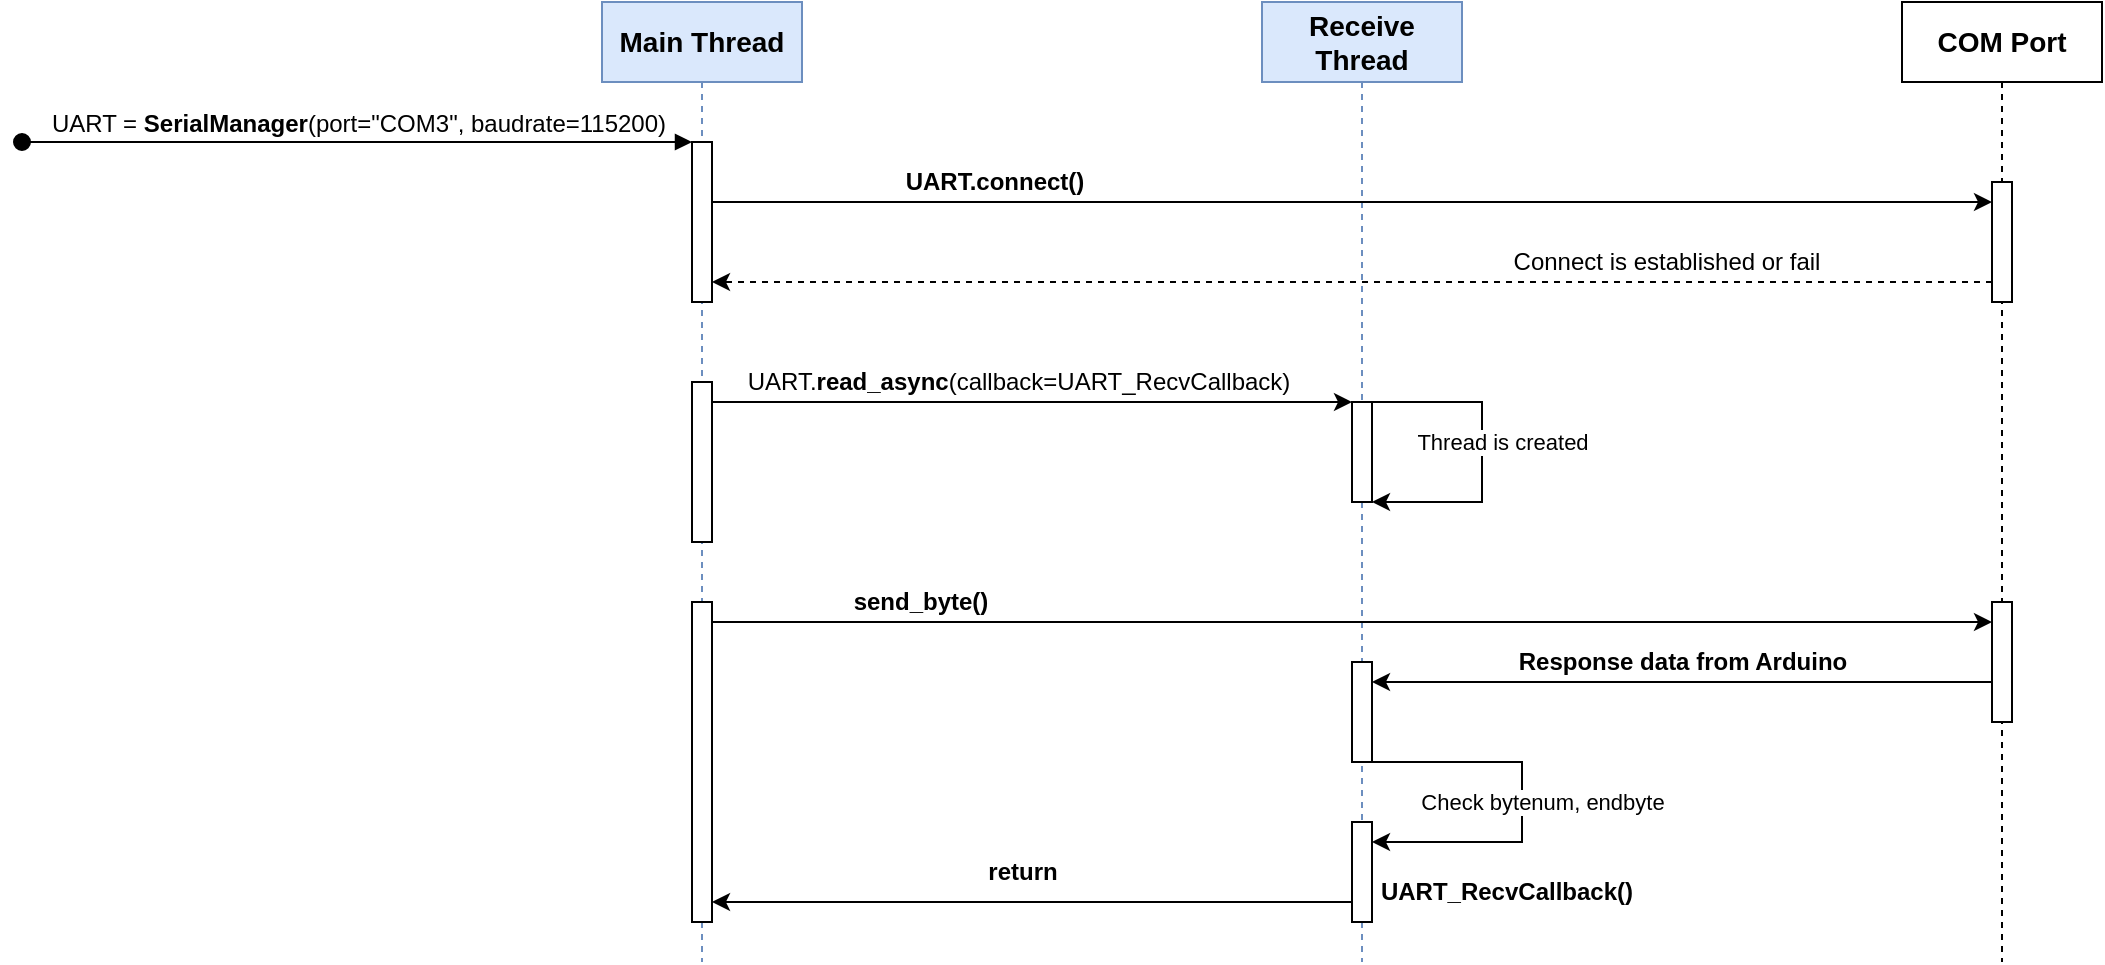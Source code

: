 <mxfile version="25.0.3">
  <diagram name="Page-1" id="2YBvvXClWsGukQMizWep">
    <mxGraphModel dx="1050" dy="522" grid="1" gridSize="10" guides="1" tooltips="1" connect="1" arrows="1" fold="1" page="1" pageScale="1" pageWidth="850" pageHeight="1100" math="0" shadow="0">
      <root>
        <mxCell id="0" />
        <mxCell id="1" parent="0" />
        <mxCell id="aM9ryv3xv72pqoxQDRHE-1" value="&lt;span style=&quot;font-size: 14px;&quot;&gt;Main Thread&lt;/span&gt;" style="shape=umlLifeline;perimeter=lifelinePerimeter;whiteSpace=wrap;html=1;container=0;dropTarget=0;collapsible=0;recursiveResize=0;outlineConnect=0;portConstraint=eastwest;newEdgeStyle={&quot;edgeStyle&quot;:&quot;elbowEdgeStyle&quot;,&quot;elbow&quot;:&quot;vertical&quot;,&quot;curved&quot;:0,&quot;rounded&quot;:0};fontStyle=1;fillColor=#dae8fc;strokeColor=#6c8ebf;" parent="1" vertex="1">
          <mxGeometry x="330" y="50" width="100" height="480" as="geometry" />
        </mxCell>
        <mxCell id="aM9ryv3xv72pqoxQDRHE-2" value="" style="html=1;points=[];perimeter=orthogonalPerimeter;outlineConnect=0;targetShapes=umlLifeline;portConstraint=eastwest;newEdgeStyle={&quot;edgeStyle&quot;:&quot;elbowEdgeStyle&quot;,&quot;elbow&quot;:&quot;vertical&quot;,&quot;curved&quot;:0,&quot;rounded&quot;:0};" parent="aM9ryv3xv72pqoxQDRHE-1" vertex="1">
          <mxGeometry x="45" y="70" width="10" height="80" as="geometry" />
        </mxCell>
        <mxCell id="aM9ryv3xv72pqoxQDRHE-3" value="&lt;font style=&quot;font-size: 12px;&quot;&gt;UART = &lt;b&gt;SerialManager&lt;/b&gt;(port=&quot;COM3&quot;, baudrate=115200)&lt;/font&gt;" style="html=1;verticalAlign=bottom;startArrow=oval;endArrow=block;startSize=8;edgeStyle=elbowEdgeStyle;elbow=vertical;curved=0;rounded=0;" parent="aM9ryv3xv72pqoxQDRHE-1" target="aM9ryv3xv72pqoxQDRHE-2" edge="1">
          <mxGeometry relative="1" as="geometry">
            <mxPoint x="-290" y="70" as="sourcePoint" />
          </mxGeometry>
        </mxCell>
        <mxCell id="Df8P7c9lLv4ymBGf79Lj-8" value="" style="html=1;points=[];perimeter=orthogonalPerimeter;outlineConnect=0;targetShapes=umlLifeline;portConstraint=eastwest;newEdgeStyle={&quot;edgeStyle&quot;:&quot;elbowEdgeStyle&quot;,&quot;elbow&quot;:&quot;vertical&quot;,&quot;curved&quot;:0,&quot;rounded&quot;:0};" vertex="1" parent="aM9ryv3xv72pqoxQDRHE-1">
          <mxGeometry x="45" y="190" width="10" height="80" as="geometry" />
        </mxCell>
        <mxCell id="Df8P7c9lLv4ymBGf79Lj-14" value="" style="html=1;points=[];perimeter=orthogonalPerimeter;outlineConnect=0;targetShapes=umlLifeline;portConstraint=eastwest;newEdgeStyle={&quot;edgeStyle&quot;:&quot;elbowEdgeStyle&quot;,&quot;elbow&quot;:&quot;vertical&quot;,&quot;curved&quot;:0,&quot;rounded&quot;:0};" vertex="1" parent="aM9ryv3xv72pqoxQDRHE-1">
          <mxGeometry x="45" y="300" width="10" height="160" as="geometry" />
        </mxCell>
        <mxCell id="aM9ryv3xv72pqoxQDRHE-5" value="&lt;font style=&quot;font-size: 14px;&quot;&gt;Receive Thread&lt;/font&gt;" style="shape=umlLifeline;perimeter=lifelinePerimeter;whiteSpace=wrap;html=1;container=0;dropTarget=0;collapsible=0;recursiveResize=0;outlineConnect=0;portConstraint=eastwest;newEdgeStyle={&quot;edgeStyle&quot;:&quot;elbowEdgeStyle&quot;,&quot;elbow&quot;:&quot;vertical&quot;,&quot;curved&quot;:0,&quot;rounded&quot;:0};fontStyle=1;fillColor=#dae8fc;strokeColor=#6c8ebf;" parent="1" vertex="1">
          <mxGeometry x="660" y="50" width="100" height="480" as="geometry" />
        </mxCell>
        <mxCell id="aM9ryv3xv72pqoxQDRHE-6" value="" style="html=1;points=[];perimeter=orthogonalPerimeter;outlineConnect=0;targetShapes=umlLifeline;portConstraint=eastwest;newEdgeStyle={&quot;edgeStyle&quot;:&quot;elbowEdgeStyle&quot;,&quot;elbow&quot;:&quot;vertical&quot;,&quot;curved&quot;:0,&quot;rounded&quot;:0};" parent="aM9ryv3xv72pqoxQDRHE-5" vertex="1">
          <mxGeometry x="45" y="200" width="10" height="50" as="geometry" />
        </mxCell>
        <mxCell id="Df8P7c9lLv4ymBGf79Lj-11" value="" style="endArrow=classic;html=1;rounded=0;" edge="1" parent="aM9ryv3xv72pqoxQDRHE-5" source="aM9ryv3xv72pqoxQDRHE-6" target="aM9ryv3xv72pqoxQDRHE-6">
          <mxGeometry width="50" height="50" relative="1" as="geometry">
            <mxPoint x="110" y="240" as="sourcePoint" />
            <mxPoint x="160" y="190" as="targetPoint" />
            <Array as="points">
              <mxPoint x="110" y="250" />
            </Array>
          </mxGeometry>
        </mxCell>
        <mxCell id="Df8P7c9lLv4ymBGf79Lj-12" value="Thread is created" style="edgeLabel;html=1;align=center;verticalAlign=middle;resizable=0;points=[];" vertex="1" connectable="0" parent="Df8P7c9lLv4ymBGf79Lj-11">
          <mxGeometry x="-0.212" y="-2" relative="1" as="geometry">
            <mxPoint x="12" y="12" as="offset" />
          </mxGeometry>
        </mxCell>
        <mxCell id="Df8P7c9lLv4ymBGf79Lj-21" value="" style="html=1;points=[];perimeter=orthogonalPerimeter;outlineConnect=0;targetShapes=umlLifeline;portConstraint=eastwest;newEdgeStyle={&quot;edgeStyle&quot;:&quot;elbowEdgeStyle&quot;,&quot;elbow&quot;:&quot;vertical&quot;,&quot;curved&quot;:0,&quot;rounded&quot;:0};" vertex="1" parent="aM9ryv3xv72pqoxQDRHE-5">
          <mxGeometry x="45" y="330" width="10" height="50" as="geometry" />
        </mxCell>
        <mxCell id="Df8P7c9lLv4ymBGf79Lj-22" value="" style="html=1;points=[];perimeter=orthogonalPerimeter;outlineConnect=0;targetShapes=umlLifeline;portConstraint=eastwest;newEdgeStyle={&quot;edgeStyle&quot;:&quot;elbowEdgeStyle&quot;,&quot;elbow&quot;:&quot;vertical&quot;,&quot;curved&quot;:0,&quot;rounded&quot;:0};" vertex="1" parent="aM9ryv3xv72pqoxQDRHE-5">
          <mxGeometry x="45" y="410" width="10" height="50" as="geometry" />
        </mxCell>
        <mxCell id="Df8P7c9lLv4ymBGf79Lj-24" value="" style="endArrow=classic;html=1;rounded=0;" edge="1" parent="aM9ryv3xv72pqoxQDRHE-5" source="Df8P7c9lLv4ymBGf79Lj-21" target="Df8P7c9lLv4ymBGf79Lj-22">
          <mxGeometry width="50" height="50" relative="1" as="geometry">
            <mxPoint x="130" y="420" as="sourcePoint" />
            <mxPoint x="180" y="370" as="targetPoint" />
            <Array as="points">
              <mxPoint x="130" y="380" />
              <mxPoint x="130" y="420" />
            </Array>
          </mxGeometry>
        </mxCell>
        <mxCell id="Df8P7c9lLv4ymBGf79Lj-25" value="Check bytenum, endbyte" style="edgeLabel;html=1;align=center;verticalAlign=middle;resizable=0;points=[];" vertex="1" connectable="0" parent="Df8P7c9lLv4ymBGf79Lj-24">
          <mxGeometry x="-0.152" relative="1" as="geometry">
            <mxPoint x="10" y="14" as="offset" />
          </mxGeometry>
        </mxCell>
        <mxCell id="Df8P7c9lLv4ymBGf79Lj-1" value="&lt;font style=&quot;font-size: 14px;&quot;&gt;COM Port&lt;/font&gt;" style="shape=umlLifeline;perimeter=lifelinePerimeter;whiteSpace=wrap;html=1;container=0;dropTarget=0;collapsible=0;recursiveResize=0;outlineConnect=0;portConstraint=eastwest;newEdgeStyle={&quot;edgeStyle&quot;:&quot;elbowEdgeStyle&quot;,&quot;elbow&quot;:&quot;vertical&quot;,&quot;curved&quot;:0,&quot;rounded&quot;:0};fontStyle=1" vertex="1" parent="1">
          <mxGeometry x="980" y="50" width="100" height="480" as="geometry" />
        </mxCell>
        <mxCell id="Df8P7c9lLv4ymBGf79Lj-2" value="" style="html=1;points=[];perimeter=orthogonalPerimeter;outlineConnect=0;targetShapes=umlLifeline;portConstraint=eastwest;newEdgeStyle={&quot;edgeStyle&quot;:&quot;elbowEdgeStyle&quot;,&quot;elbow&quot;:&quot;vertical&quot;,&quot;curved&quot;:0,&quot;rounded&quot;:0};" vertex="1" parent="Df8P7c9lLv4ymBGf79Lj-1">
          <mxGeometry x="45" y="90" width="10" height="60" as="geometry" />
        </mxCell>
        <mxCell id="Df8P7c9lLv4ymBGf79Lj-15" value="" style="html=1;points=[];perimeter=orthogonalPerimeter;outlineConnect=0;targetShapes=umlLifeline;portConstraint=eastwest;newEdgeStyle={&quot;edgeStyle&quot;:&quot;elbowEdgeStyle&quot;,&quot;elbow&quot;:&quot;vertical&quot;,&quot;curved&quot;:0,&quot;rounded&quot;:0};" vertex="1" parent="Df8P7c9lLv4ymBGf79Lj-1">
          <mxGeometry x="45" y="300" width="10" height="60" as="geometry" />
        </mxCell>
        <mxCell id="Df8P7c9lLv4ymBGf79Lj-3" value="" style="endArrow=classic;html=1;rounded=0;" edge="1" parent="1" source="aM9ryv3xv72pqoxQDRHE-2" target="Df8P7c9lLv4ymBGf79Lj-2">
          <mxGeometry width="50" height="50" relative="1" as="geometry">
            <mxPoint x="570" y="170" as="sourcePoint" />
            <mxPoint x="620" y="120" as="targetPoint" />
            <Array as="points">
              <mxPoint x="670" y="150" />
            </Array>
          </mxGeometry>
        </mxCell>
        <mxCell id="Df8P7c9lLv4ymBGf79Lj-4" value="&lt;b&gt;&lt;font style=&quot;font-size: 12px;&quot;&gt;UART.connect()&lt;/font&gt;&lt;/b&gt;" style="edgeLabel;html=1;align=center;verticalAlign=middle;resizable=0;points=[];" vertex="1" connectable="0" parent="Df8P7c9lLv4ymBGf79Lj-3">
          <mxGeometry x="-0.79" y="-1" relative="1" as="geometry">
            <mxPoint x="74" y="-11" as="offset" />
          </mxGeometry>
        </mxCell>
        <mxCell id="Df8P7c9lLv4ymBGf79Lj-5" value="" style="endArrow=classic;html=1;rounded=0;dashed=1;" edge="1" parent="1" source="Df8P7c9lLv4ymBGf79Lj-2" target="aM9ryv3xv72pqoxQDRHE-2">
          <mxGeometry width="50" height="50" relative="1" as="geometry">
            <mxPoint x="460" y="240" as="sourcePoint" />
            <mxPoint x="510" y="190" as="targetPoint" />
            <Array as="points">
              <mxPoint x="670" y="190" />
            </Array>
          </mxGeometry>
        </mxCell>
        <mxCell id="Df8P7c9lLv4ymBGf79Lj-7" value="&lt;font style=&quot;font-size: 12px;&quot;&gt;Connect is established or fail&lt;/font&gt;" style="edgeLabel;html=1;align=center;verticalAlign=middle;resizable=0;points=[];" vertex="1" connectable="0" parent="Df8P7c9lLv4ymBGf79Lj-5">
          <mxGeometry x="-0.394" y="1" relative="1" as="geometry">
            <mxPoint x="31" y="-11" as="offset" />
          </mxGeometry>
        </mxCell>
        <mxCell id="Df8P7c9lLv4ymBGf79Lj-9" value="" style="endArrow=classic;html=1;rounded=0;" edge="1" parent="1" source="Df8P7c9lLv4ymBGf79Lj-8" target="aM9ryv3xv72pqoxQDRHE-6">
          <mxGeometry width="50" height="50" relative="1" as="geometry">
            <mxPoint x="460" y="270" as="sourcePoint" />
            <mxPoint x="510" y="220" as="targetPoint" />
            <Array as="points">
              <mxPoint x="530" y="250" />
            </Array>
          </mxGeometry>
        </mxCell>
        <mxCell id="Df8P7c9lLv4ymBGf79Lj-10" value="&lt;font style=&quot;font-size: 12px;&quot;&gt;UART.&lt;b&gt;read_async&lt;/b&gt;(callback=UART_RecvCallback)&lt;/font&gt;" style="edgeLabel;html=1;align=center;verticalAlign=middle;resizable=0;points=[];" vertex="1" connectable="0" parent="Df8P7c9lLv4ymBGf79Lj-9">
          <mxGeometry x="-0.633" relative="1" as="geometry">
            <mxPoint x="94" y="-10" as="offset" />
          </mxGeometry>
        </mxCell>
        <mxCell id="Df8P7c9lLv4ymBGf79Lj-16" value="" style="endArrow=classic;html=1;rounded=0;" edge="1" parent="1" source="Df8P7c9lLv4ymBGf79Lj-14" target="Df8P7c9lLv4ymBGf79Lj-15">
          <mxGeometry width="50" height="50" relative="1" as="geometry">
            <mxPoint x="460" y="390" as="sourcePoint" />
            <mxPoint x="510" y="340" as="targetPoint" />
            <Array as="points">
              <mxPoint x="720" y="360" />
            </Array>
          </mxGeometry>
        </mxCell>
        <mxCell id="Df8P7c9lLv4ymBGf79Lj-17" value="&lt;b&gt;&lt;font style=&quot;font-size: 12px;&quot;&gt;send_byte()&lt;/font&gt;&lt;/b&gt;" style="edgeLabel;html=1;align=center;verticalAlign=middle;resizable=0;points=[];" vertex="1" connectable="0" parent="Df8P7c9lLv4ymBGf79Lj-16">
          <mxGeometry x="-0.718" y="2" relative="1" as="geometry">
            <mxPoint x="14" y="-8" as="offset" />
          </mxGeometry>
        </mxCell>
        <mxCell id="Df8P7c9lLv4ymBGf79Lj-20" value="" style="endArrow=classic;html=1;rounded=0;" edge="1" parent="1" source="Df8P7c9lLv4ymBGf79Lj-15" target="Df8P7c9lLv4ymBGf79Lj-21">
          <mxGeometry width="50" height="50" relative="1" as="geometry">
            <mxPoint x="540" y="450" as="sourcePoint" />
            <mxPoint x="850" y="400" as="targetPoint" />
            <Array as="points">
              <mxPoint x="870" y="390" />
            </Array>
          </mxGeometry>
        </mxCell>
        <mxCell id="Df8P7c9lLv4ymBGf79Lj-23" value="&lt;b&gt;&lt;font style=&quot;font-size: 12px;&quot;&gt;Response data from Arduino&lt;/font&gt;&lt;/b&gt;" style="edgeLabel;html=1;align=center;verticalAlign=middle;resizable=0;points=[];" vertex="1" connectable="0" parent="Df8P7c9lLv4ymBGf79Lj-20">
          <mxGeometry x="0.35" y="2" relative="1" as="geometry">
            <mxPoint x="54" y="-12" as="offset" />
          </mxGeometry>
        </mxCell>
        <mxCell id="Df8P7c9lLv4ymBGf79Lj-26" value="&lt;span style=&quot;text-wrap-mode: nowrap; background-color: rgb(255, 255, 255);&quot;&gt;&lt;b&gt;UART_RecvCallback()&lt;/b&gt;&lt;/span&gt;" style="text;html=1;align=center;verticalAlign=middle;whiteSpace=wrap;rounded=0;" vertex="1" parent="1">
          <mxGeometry x="715" y="480" width="135" height="30" as="geometry" />
        </mxCell>
        <mxCell id="Df8P7c9lLv4ymBGf79Lj-28" value="" style="endArrow=classic;html=1;rounded=0;" edge="1" parent="1" source="Df8P7c9lLv4ymBGf79Lj-22" target="Df8P7c9lLv4ymBGf79Lj-14">
          <mxGeometry width="50" height="50" relative="1" as="geometry">
            <mxPoint x="470" y="520" as="sourcePoint" />
            <mxPoint x="520" y="470" as="targetPoint" />
            <Array as="points">
              <mxPoint x="550" y="500" />
            </Array>
          </mxGeometry>
        </mxCell>
        <mxCell id="Df8P7c9lLv4ymBGf79Lj-29" value="&lt;b&gt;&lt;font style=&quot;font-size: 12px;&quot;&gt;return&lt;/font&gt;&lt;/b&gt;" style="edgeLabel;html=1;align=center;verticalAlign=middle;resizable=0;points=[];" vertex="1" connectable="0" parent="Df8P7c9lLv4ymBGf79Lj-28">
          <mxGeometry x="-0.156" y="1" relative="1" as="geometry">
            <mxPoint x="-30" y="-16" as="offset" />
          </mxGeometry>
        </mxCell>
      </root>
    </mxGraphModel>
  </diagram>
</mxfile>
